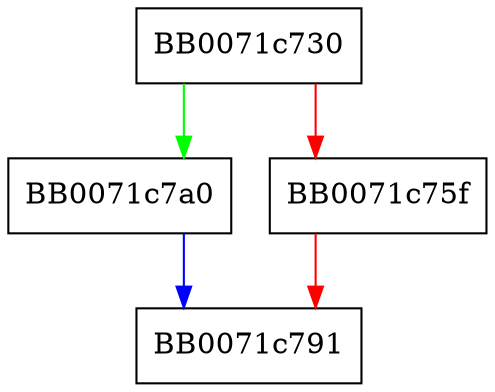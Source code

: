 digraph ASN1_item_verify_ex {
  node [shape="box"];
  graph [splines=ortho];
  BB0071c730 -> BB0071c7a0 [color="green"];
  BB0071c730 -> BB0071c75f [color="red"];
  BB0071c75f -> BB0071c791 [color="red"];
  BB0071c7a0 -> BB0071c791 [color="blue"];
}